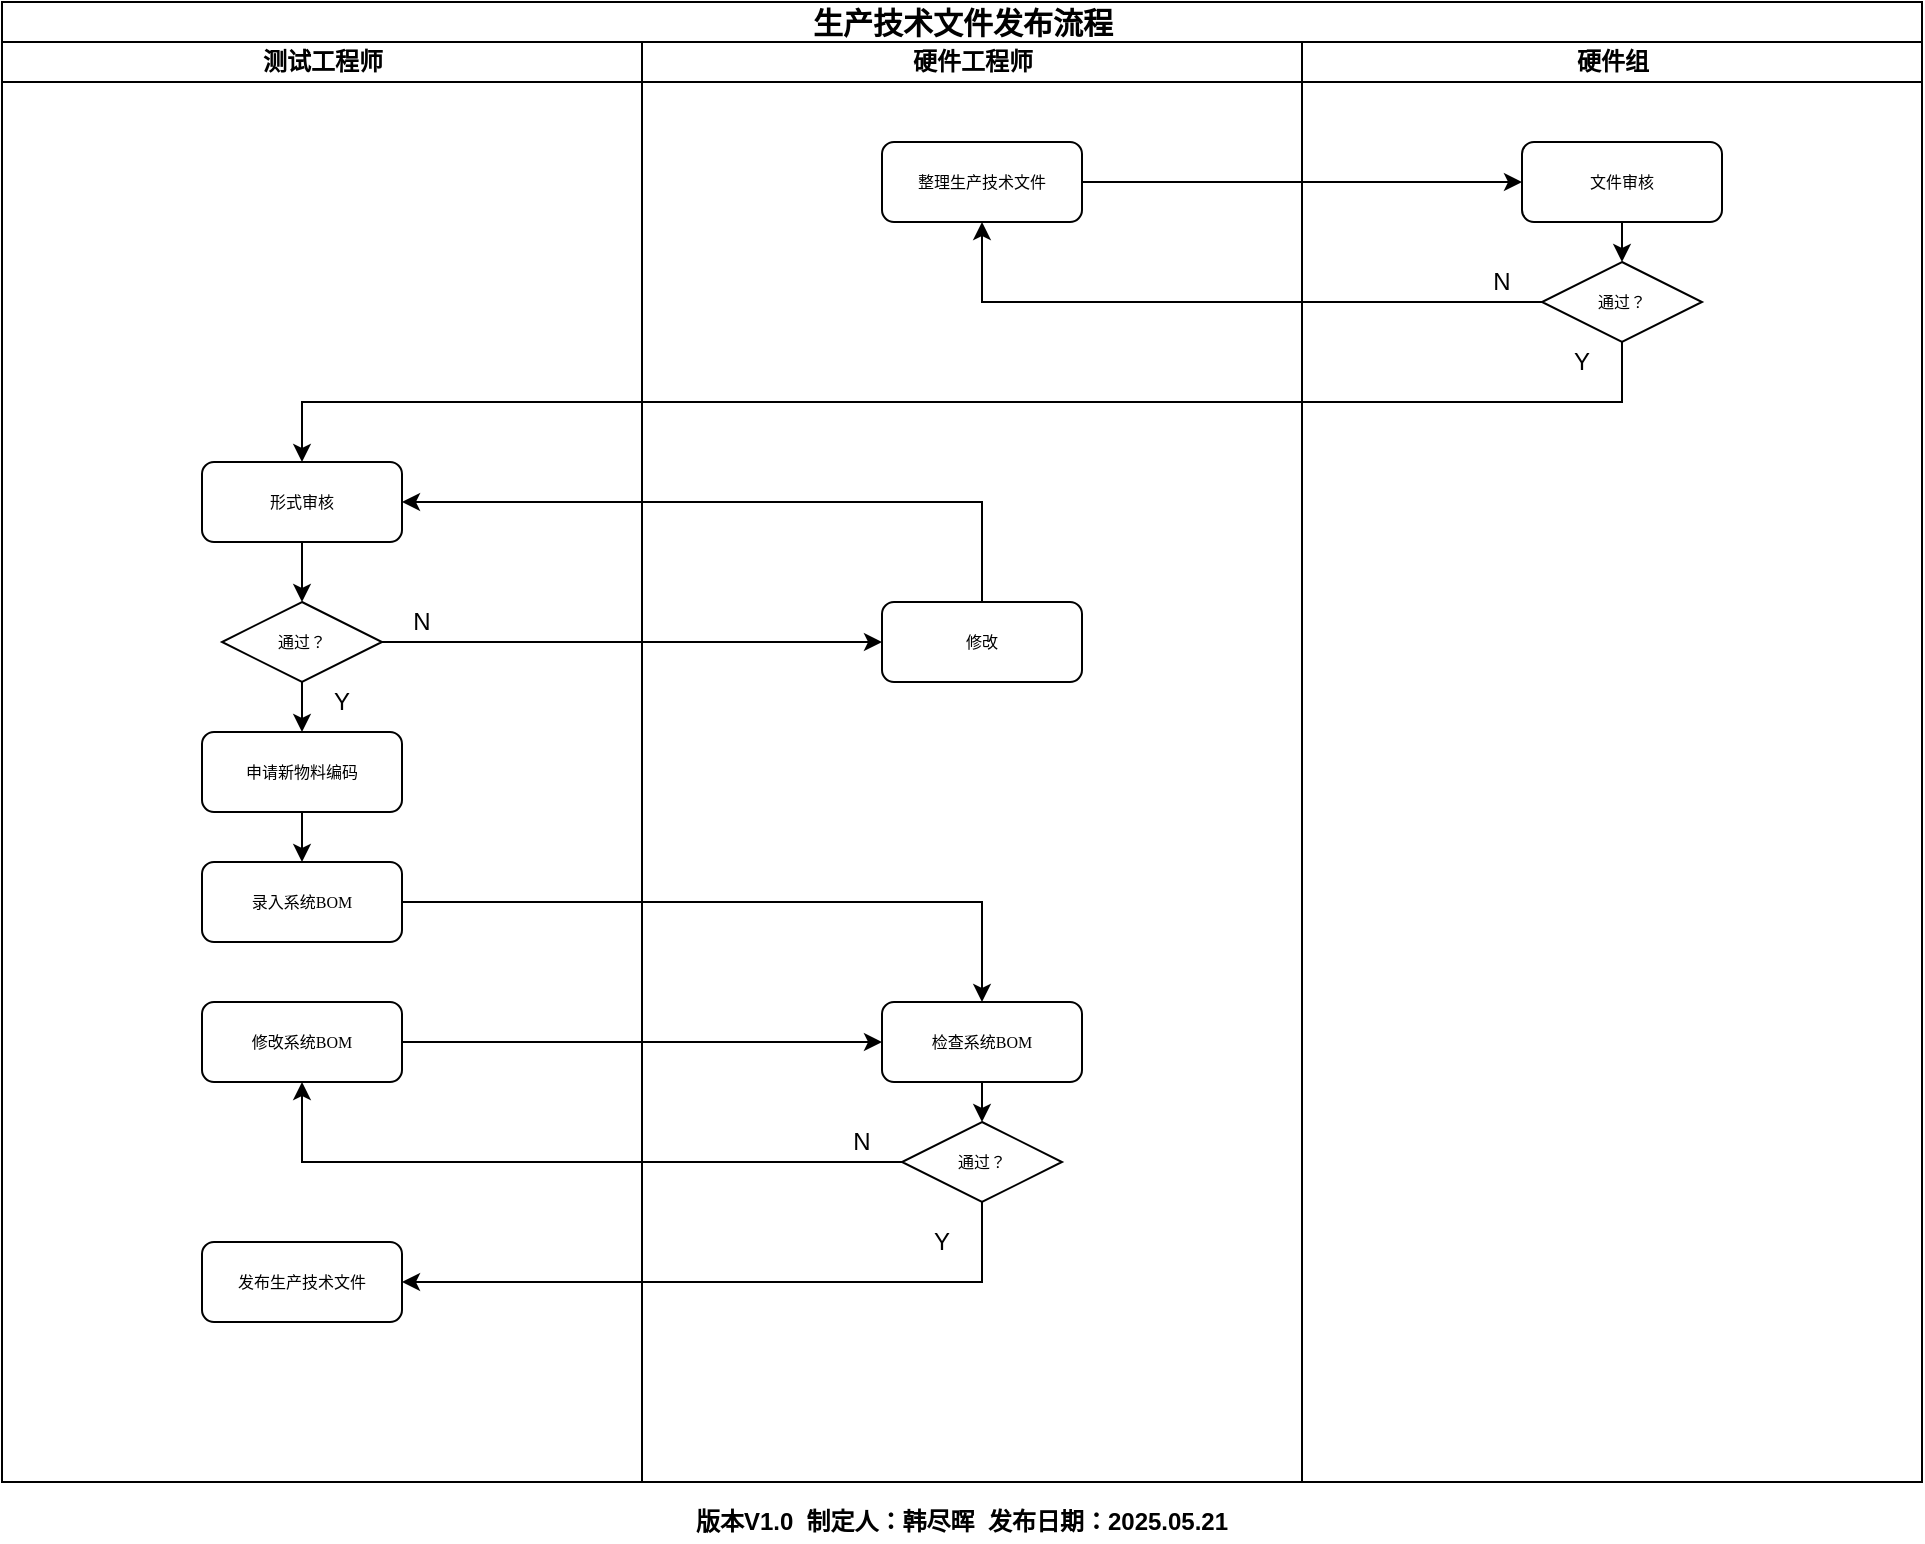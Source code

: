 <mxfile version="24.8.3">
  <diagram name="Page-1" id="74e2e168-ea6b-b213-b513-2b3c1d86103e">
    <mxGraphModel dx="1155" dy="613" grid="1" gridSize="10" guides="1" tooltips="1" connect="1" arrows="1" fold="1" page="1" pageScale="1" pageWidth="1100" pageHeight="850" background="none" math="0" shadow="0">
      <root>
        <mxCell id="0" />
        <mxCell id="1" parent="0" />
        <mxCell id="77e6c97f196da883-1" value="生产技术文件发布流程" style="swimlane;html=1;childLayout=stackLayout;startSize=20;rounded=0;shadow=0;labelBackgroundColor=none;strokeWidth=1;fontFamily=Verdana;fontSize=15;align=center;" parent="1" vertex="1">
          <mxGeometry x="70" y="50" width="960" height="740" as="geometry" />
        </mxCell>
        <mxCell id="77e6c97f196da883-3" value="测试工程师" style="swimlane;html=1;startSize=20;" parent="77e6c97f196da883-1" vertex="1">
          <mxGeometry y="20" width="320" height="720" as="geometry" />
        </mxCell>
        <mxCell id="1AljjqWNzGs9JfspiaiC-6" value="修改系统BOM" style="rounded=1;whiteSpace=wrap;html=1;shadow=0;labelBackgroundColor=none;strokeWidth=1;fontFamily=Verdana;fontSize=8;align=center;" vertex="1" parent="77e6c97f196da883-3">
          <mxGeometry x="100" y="480" width="100" height="40" as="geometry" />
        </mxCell>
        <mxCell id="1AljjqWNzGs9JfspiaiC-7" value="发布生产技术文件" style="rounded=1;whiteSpace=wrap;html=1;shadow=0;labelBackgroundColor=none;strokeWidth=1;fontFamily=Verdana;fontSize=8;align=center;" vertex="1" parent="77e6c97f196da883-3">
          <mxGeometry x="100" y="600" width="100" height="40" as="geometry" />
        </mxCell>
        <mxCell id="1AljjqWNzGs9JfspiaiC-30" value="N" style="rounded=0;whiteSpace=wrap;html=1;strokeColor=none;" vertex="1" parent="77e6c97f196da883-3">
          <mxGeometry x="200" y="280" width="20" height="20" as="geometry" />
        </mxCell>
        <mxCell id="1AljjqWNzGs9JfspiaiC-31" value="Y" style="rounded=0;whiteSpace=wrap;html=1;strokeColor=none;" vertex="1" parent="77e6c97f196da883-3">
          <mxGeometry x="160" y="320" width="20" height="20" as="geometry" />
        </mxCell>
        <mxCell id="77e6c97f196da883-4" value="硬件工程师" style="swimlane;html=1;startSize=20;" parent="77e6c97f196da883-1" vertex="1">
          <mxGeometry x="320" y="20" width="330" height="720" as="geometry" />
        </mxCell>
        <mxCell id="77e6c97f196da883-11" value="整理生产技术文件" style="rounded=1;whiteSpace=wrap;html=1;shadow=0;labelBackgroundColor=none;strokeWidth=1;fontFamily=Verdana;fontSize=8;align=center;" parent="77e6c97f196da883-4" vertex="1">
          <mxGeometry x="120" y="50" width="100" height="40" as="geometry" />
        </mxCell>
        <mxCell id="1AljjqWNzGs9JfspiaiC-15" style="edgeStyle=orthogonalEdgeStyle;rounded=0;orthogonalLoop=1;jettySize=auto;html=1;exitX=0.5;exitY=1;exitDx=0;exitDy=0;entryX=0.5;entryY=0;entryDx=0;entryDy=0;" edge="1" parent="77e6c97f196da883-4" source="77e6c97f196da883-17" target="1AljjqWNzGs9JfspiaiC-2">
          <mxGeometry relative="1" as="geometry" />
        </mxCell>
        <mxCell id="77e6c97f196da883-17" value="形式审核" style="rounded=1;whiteSpace=wrap;html=1;shadow=0;labelBackgroundColor=none;strokeWidth=1;fontFamily=Verdana;fontSize=8;align=center;" parent="77e6c97f196da883-4" vertex="1">
          <mxGeometry x="-220" y="210" width="100" height="40" as="geometry" />
        </mxCell>
        <mxCell id="1AljjqWNzGs9JfspiaiC-16" style="edgeStyle=orthogonalEdgeStyle;rounded=0;orthogonalLoop=1;jettySize=auto;html=1;exitX=1;exitY=0.5;exitDx=0;exitDy=0;entryX=0;entryY=0.5;entryDx=0;entryDy=0;" edge="1" parent="77e6c97f196da883-4" source="1AljjqWNzGs9JfspiaiC-2" target="1AljjqWNzGs9JfspiaiC-3">
          <mxGeometry relative="1" as="geometry" />
        </mxCell>
        <mxCell id="1AljjqWNzGs9JfspiaiC-18" style="edgeStyle=orthogonalEdgeStyle;rounded=0;orthogonalLoop=1;jettySize=auto;html=1;exitX=0.5;exitY=1;exitDx=0;exitDy=0;entryX=0.5;entryY=0;entryDx=0;entryDy=0;" edge="1" parent="77e6c97f196da883-4" source="1AljjqWNzGs9JfspiaiC-2" target="77e6c97f196da883-15">
          <mxGeometry relative="1" as="geometry" />
        </mxCell>
        <mxCell id="1AljjqWNzGs9JfspiaiC-2" value="通过？" style="rhombus;whiteSpace=wrap;html=1;rounded=0;shadow=0;labelBackgroundColor=none;strokeWidth=1;fontFamily=Verdana;fontSize=8;align=center;" vertex="1" parent="77e6c97f196da883-4">
          <mxGeometry x="-210" y="280" width="80" height="40" as="geometry" />
        </mxCell>
        <mxCell id="1AljjqWNzGs9JfspiaiC-19" style="edgeStyle=orthogonalEdgeStyle;rounded=0;orthogonalLoop=1;jettySize=auto;html=1;exitX=0.5;exitY=1;exitDx=0;exitDy=0;entryX=0.5;entryY=0;entryDx=0;entryDy=0;" edge="1" parent="77e6c97f196da883-4" source="77e6c97f196da883-15" target="77e6c97f196da883-14">
          <mxGeometry relative="1" as="geometry" />
        </mxCell>
        <mxCell id="77e6c97f196da883-15" value="申请新物料编码" style="rounded=1;whiteSpace=wrap;html=1;shadow=0;labelBackgroundColor=none;strokeWidth=1;fontFamily=Verdana;fontSize=8;align=center;" parent="77e6c97f196da883-4" vertex="1">
          <mxGeometry x="-220" y="345" width="100" height="40" as="geometry" />
        </mxCell>
        <mxCell id="1AljjqWNzGs9JfspiaiC-21" style="edgeStyle=orthogonalEdgeStyle;rounded=0;orthogonalLoop=1;jettySize=auto;html=1;exitX=1;exitY=0.5;exitDx=0;exitDy=0;entryX=0.5;entryY=0;entryDx=0;entryDy=0;" edge="1" parent="77e6c97f196da883-4" source="77e6c97f196da883-14" target="1AljjqWNzGs9JfspiaiC-4">
          <mxGeometry relative="1" as="geometry" />
        </mxCell>
        <mxCell id="77e6c97f196da883-14" value="录入系统BOM" style="rounded=1;whiteSpace=wrap;html=1;shadow=0;labelBackgroundColor=none;strokeWidth=1;fontFamily=Verdana;fontSize=8;align=center;" parent="77e6c97f196da883-4" vertex="1">
          <mxGeometry x="-220" y="410" width="100" height="40" as="geometry" />
        </mxCell>
        <mxCell id="1AljjqWNzGs9JfspiaiC-17" style="edgeStyle=orthogonalEdgeStyle;rounded=0;orthogonalLoop=1;jettySize=auto;html=1;exitX=0.5;exitY=0;exitDx=0;exitDy=0;entryX=1;entryY=0.5;entryDx=0;entryDy=0;" edge="1" parent="77e6c97f196da883-4" source="1AljjqWNzGs9JfspiaiC-3" target="77e6c97f196da883-17">
          <mxGeometry relative="1" as="geometry" />
        </mxCell>
        <mxCell id="1AljjqWNzGs9JfspiaiC-3" value="修改" style="rounded=1;whiteSpace=wrap;html=1;shadow=0;labelBackgroundColor=none;strokeWidth=1;fontFamily=Verdana;fontSize=8;align=center;" vertex="1" parent="77e6c97f196da883-4">
          <mxGeometry x="120" y="280" width="100" height="40" as="geometry" />
        </mxCell>
        <mxCell id="1AljjqWNzGs9JfspiaiC-22" style="edgeStyle=orthogonalEdgeStyle;rounded=0;orthogonalLoop=1;jettySize=auto;html=1;exitX=0.5;exitY=1;exitDx=0;exitDy=0;entryX=0.5;entryY=0;entryDx=0;entryDy=0;" edge="1" parent="77e6c97f196da883-4" source="1AljjqWNzGs9JfspiaiC-4" target="1AljjqWNzGs9JfspiaiC-5">
          <mxGeometry relative="1" as="geometry" />
        </mxCell>
        <mxCell id="1AljjqWNzGs9JfspiaiC-4" value="检查系统BOM" style="rounded=1;whiteSpace=wrap;html=1;shadow=0;labelBackgroundColor=none;strokeWidth=1;fontFamily=Verdana;fontSize=8;align=center;" vertex="1" parent="77e6c97f196da883-4">
          <mxGeometry x="120" y="480" width="100" height="40" as="geometry" />
        </mxCell>
        <mxCell id="1AljjqWNzGs9JfspiaiC-5" value="通过？" style="rhombus;whiteSpace=wrap;html=1;rounded=0;shadow=0;labelBackgroundColor=none;strokeWidth=1;fontFamily=Verdana;fontSize=8;align=center;" vertex="1" parent="77e6c97f196da883-4">
          <mxGeometry x="130" y="540" width="80" height="40" as="geometry" />
        </mxCell>
        <mxCell id="1AljjqWNzGs9JfspiaiC-32" value="Y" style="rounded=0;whiteSpace=wrap;html=1;strokeColor=none;" vertex="1" parent="77e6c97f196da883-4">
          <mxGeometry x="140" y="590" width="20" height="20" as="geometry" />
        </mxCell>
        <mxCell id="1AljjqWNzGs9JfspiaiC-33" value="N" style="rounded=0;whiteSpace=wrap;html=1;strokeColor=none;" vertex="1" parent="77e6c97f196da883-4">
          <mxGeometry x="100" y="540" width="20" height="20" as="geometry" />
        </mxCell>
        <mxCell id="77e6c97f196da883-5" value="硬件组" style="swimlane;html=1;startSize=20;" parent="77e6c97f196da883-1" vertex="1">
          <mxGeometry x="650" y="20" width="310" height="720" as="geometry" />
        </mxCell>
        <mxCell id="1AljjqWNzGs9JfspiaiC-12" style="edgeStyle=orthogonalEdgeStyle;rounded=0;orthogonalLoop=1;jettySize=auto;html=1;exitX=0.5;exitY=1;exitDx=0;exitDy=0;entryX=0.5;entryY=0;entryDx=0;entryDy=0;" edge="1" parent="77e6c97f196da883-5" source="77e6c97f196da883-12" target="77e6c97f196da883-13">
          <mxGeometry relative="1" as="geometry" />
        </mxCell>
        <mxCell id="77e6c97f196da883-12" value="文件审核" style="rounded=1;whiteSpace=wrap;html=1;shadow=0;labelBackgroundColor=none;strokeWidth=1;fontFamily=Verdana;fontSize=8;align=center;" parent="77e6c97f196da883-5" vertex="1">
          <mxGeometry x="110" y="50" width="100" height="40" as="geometry" />
        </mxCell>
        <mxCell id="77e6c97f196da883-13" value="通过？" style="rhombus;whiteSpace=wrap;html=1;rounded=0;shadow=0;labelBackgroundColor=none;strokeWidth=1;fontFamily=Verdana;fontSize=8;align=center;" parent="77e6c97f196da883-5" vertex="1">
          <mxGeometry x="120" y="110" width="80" height="40" as="geometry" />
        </mxCell>
        <mxCell id="1AljjqWNzGs9JfspiaiC-27" value="N" style="rounded=0;whiteSpace=wrap;html=1;strokeColor=none;" vertex="1" parent="77e6c97f196da883-5">
          <mxGeometry x="90" y="110" width="20" height="20" as="geometry" />
        </mxCell>
        <mxCell id="1AljjqWNzGs9JfspiaiC-28" value="Y" style="rounded=0;whiteSpace=wrap;html=1;strokeColor=none;" vertex="1" parent="77e6c97f196da883-5">
          <mxGeometry x="130" y="150" width="20" height="20" as="geometry" />
        </mxCell>
        <mxCell id="1AljjqWNzGs9JfspiaiC-9" style="edgeStyle=orthogonalEdgeStyle;rounded=0;orthogonalLoop=1;jettySize=auto;html=1;exitX=1;exitY=0.5;exitDx=0;exitDy=0;entryX=0;entryY=0.5;entryDx=0;entryDy=0;" edge="1" parent="77e6c97f196da883-1" source="77e6c97f196da883-11" target="77e6c97f196da883-12">
          <mxGeometry relative="1" as="geometry" />
        </mxCell>
        <mxCell id="1AljjqWNzGs9JfspiaiC-13" style="edgeStyle=orthogonalEdgeStyle;rounded=0;orthogonalLoop=1;jettySize=auto;html=1;exitX=0;exitY=0.5;exitDx=0;exitDy=0;entryX=0.5;entryY=1;entryDx=0;entryDy=0;" edge="1" parent="77e6c97f196da883-1" source="77e6c97f196da883-13" target="77e6c97f196da883-11">
          <mxGeometry relative="1" as="geometry" />
        </mxCell>
        <mxCell id="1AljjqWNzGs9JfspiaiC-14" style="edgeStyle=orthogonalEdgeStyle;rounded=0;orthogonalLoop=1;jettySize=auto;html=1;exitX=0.5;exitY=1;exitDx=0;exitDy=0;entryX=0.5;entryY=0;entryDx=0;entryDy=0;" edge="1" parent="77e6c97f196da883-1" source="77e6c97f196da883-13" target="77e6c97f196da883-17">
          <mxGeometry relative="1" as="geometry" />
        </mxCell>
        <mxCell id="1AljjqWNzGs9JfspiaiC-23" style="edgeStyle=orthogonalEdgeStyle;rounded=0;orthogonalLoop=1;jettySize=auto;html=1;exitX=0;exitY=0.5;exitDx=0;exitDy=0;entryX=0.5;entryY=1;entryDx=0;entryDy=0;" edge="1" parent="77e6c97f196da883-1" source="1AljjqWNzGs9JfspiaiC-5" target="1AljjqWNzGs9JfspiaiC-6">
          <mxGeometry relative="1" as="geometry" />
        </mxCell>
        <mxCell id="1AljjqWNzGs9JfspiaiC-24" style="edgeStyle=orthogonalEdgeStyle;rounded=0;orthogonalLoop=1;jettySize=auto;html=1;exitX=1;exitY=0.5;exitDx=0;exitDy=0;entryX=0;entryY=0.5;entryDx=0;entryDy=0;" edge="1" parent="77e6c97f196da883-1" source="1AljjqWNzGs9JfspiaiC-6" target="1AljjqWNzGs9JfspiaiC-4">
          <mxGeometry relative="1" as="geometry" />
        </mxCell>
        <mxCell id="1AljjqWNzGs9JfspiaiC-25" style="edgeStyle=orthogonalEdgeStyle;rounded=0;orthogonalLoop=1;jettySize=auto;html=1;exitX=0.5;exitY=1;exitDx=0;exitDy=0;entryX=1;entryY=0.5;entryDx=0;entryDy=0;" edge="1" parent="77e6c97f196da883-1" source="1AljjqWNzGs9JfspiaiC-5" target="1AljjqWNzGs9JfspiaiC-7">
          <mxGeometry relative="1" as="geometry" />
        </mxCell>
        <mxCell id="1AljjqWNzGs9JfspiaiC-34" value="版本V1.0&amp;nbsp; 制定人：韩尽晖&amp;nbsp; 发布日期：2025.05.21" style="rounded=0;whiteSpace=wrap;html=1;fontStyle=1;strokeColor=none;" vertex="1" parent="1">
          <mxGeometry x="345" y="800" width="410" height="20" as="geometry" />
        </mxCell>
      </root>
    </mxGraphModel>
  </diagram>
</mxfile>
